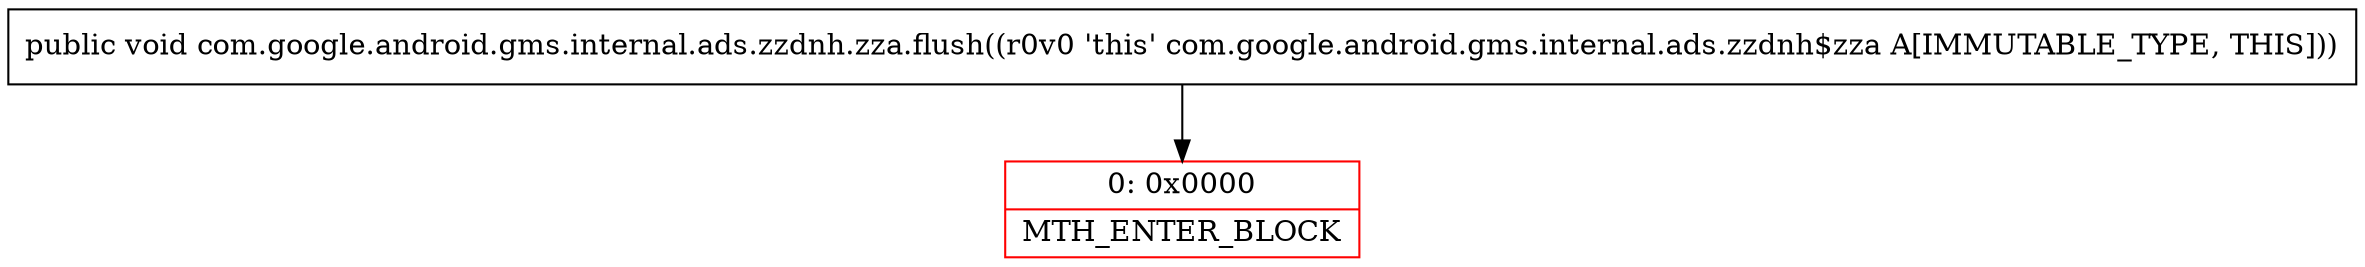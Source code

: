digraph "CFG forcom.google.android.gms.internal.ads.zzdnh.zza.flush()V" {
subgraph cluster_Region_909589874 {
label = "R(0)";
node [shape=record,color=blue];
}
Node_0 [shape=record,color=red,label="{0\:\ 0x0000|MTH_ENTER_BLOCK\l}"];
MethodNode[shape=record,label="{public void com.google.android.gms.internal.ads.zzdnh.zza.flush((r0v0 'this' com.google.android.gms.internal.ads.zzdnh$zza A[IMMUTABLE_TYPE, THIS])) }"];
MethodNode -> Node_0;
}

